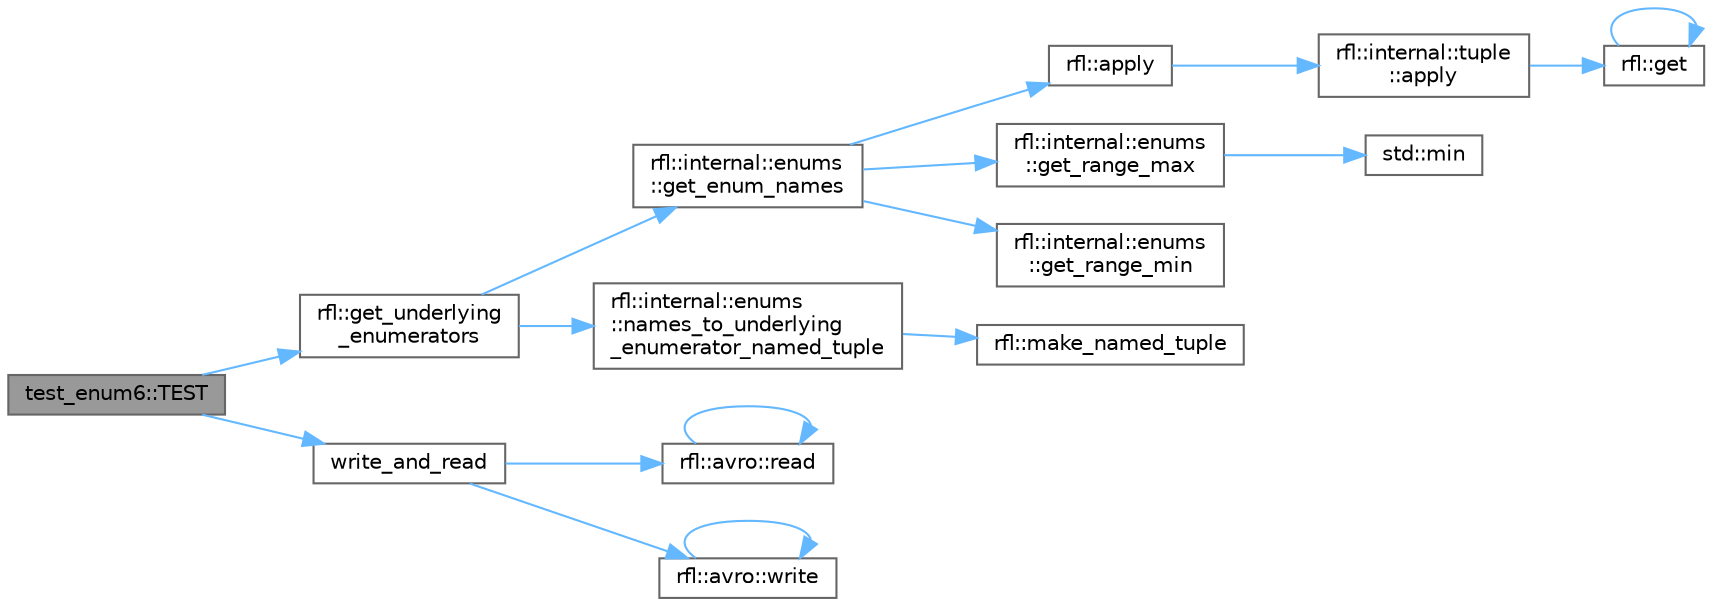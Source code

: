 digraph "test_enum6::TEST"
{
 // LATEX_PDF_SIZE
  bgcolor="transparent";
  edge [fontname=Helvetica,fontsize=10,labelfontname=Helvetica,labelfontsize=10];
  node [fontname=Helvetica,fontsize=10,shape=box,height=0.2,width=0.4];
  rankdir="LR";
  Node1 [id="Node000001",label="test_enum6::TEST",height=0.2,width=0.4,color="gray40", fillcolor="grey60", style="filled", fontcolor="black",tooltip=" "];
  Node1 -> Node2 [id="edge17_Node000001_Node000002",color="steelblue1",style="solid",tooltip=" "];
  Node2 [id="Node000002",label="rfl::get_underlying\l_enumerators",height=0.2,width=0.4,color="grey40", fillcolor="white", style="filled",URL="$namespacerfl.html#a0b4b323c9efdc86aad656af503c416eb",tooltip=" "];
  Node2 -> Node3 [id="edge18_Node000002_Node000003",color="steelblue1",style="solid",tooltip=" "];
  Node3 [id="Node000003",label="rfl::internal::enums\l::get_enum_names",height=0.2,width=0.4,color="grey40", fillcolor="white", style="filled",URL="$namespacerfl_1_1internal_1_1enums.html#add68a94d12d08d42d5f853e4e51b140f",tooltip=" "];
  Node3 -> Node4 [id="edge19_Node000003_Node000004",color="steelblue1",style="solid",tooltip=" "];
  Node4 [id="Node000004",label="rfl::apply",height=0.2,width=0.4,color="grey40", fillcolor="white", style="filled",URL="$namespacerfl.html#aaa94742afd7fde0d6d6cc59ae6d92989",tooltip=" "];
  Node4 -> Node5 [id="edge20_Node000004_Node000005",color="steelblue1",style="solid",tooltip=" "];
  Node5 [id="Node000005",label="rfl::internal::tuple\l::apply",height=0.2,width=0.4,color="grey40", fillcolor="white", style="filled",URL="$namespacerfl_1_1internal_1_1tuple.html#a5fe21ddba2943f200bc6c6e4d8d34e54",tooltip=" "];
  Node5 -> Node6 [id="edge21_Node000005_Node000006",color="steelblue1",style="solid",tooltip=" "];
  Node6 [id="Node000006",label="rfl::get",height=0.2,width=0.4,color="grey40", fillcolor="white", style="filled",URL="$namespacerfl.html#ac379420409251e5a3c0bea4a701daf0a",tooltip="Gets a field by index."];
  Node6 -> Node6 [id="edge22_Node000006_Node000006",color="steelblue1",style="solid",tooltip=" "];
  Node3 -> Node7 [id="edge23_Node000003_Node000007",color="steelblue1",style="solid",tooltip=" "];
  Node7 [id="Node000007",label="rfl::internal::enums\l::get_range_max",height=0.2,width=0.4,color="grey40", fillcolor="white", style="filled",URL="$namespacerfl_1_1internal_1_1enums.html#a24bdbbf1c96123089daf66174229f090",tooltip=" "];
  Node7 -> Node8 [id="edge24_Node000007_Node000008",color="steelblue1",style="solid",tooltip=" "];
  Node8 [id="Node000008",label="std::min",height=0.2,width=0.4,color="grey40", fillcolor="white", style="filled",URL="$namespacestd.html#ac7b9885417769949d76890454b6d072e",tooltip=" "];
  Node3 -> Node9 [id="edge25_Node000003_Node000009",color="steelblue1",style="solid",tooltip=" "];
  Node9 [id="Node000009",label="rfl::internal::enums\l::get_range_min",height=0.2,width=0.4,color="grey40", fillcolor="white", style="filled",URL="$namespacerfl_1_1internal_1_1enums.html#a3aa40712f026d9b12ae19b370e8eeb08",tooltip=" "];
  Node2 -> Node10 [id="edge26_Node000002_Node000010",color="steelblue1",style="solid",tooltip=" "];
  Node10 [id="Node000010",label="rfl::internal::enums\l::names_to_underlying\l_enumerator_named_tuple",height=0.2,width=0.4,color="grey40", fillcolor="white", style="filled",URL="$namespacerfl_1_1internal_1_1enums.html#a94b72ab56eb6224f837bf0dcddb3d26f",tooltip=" "];
  Node10 -> Node11 [id="edge27_Node000010_Node000011",color="steelblue1",style="solid",tooltip=" "];
  Node11 [id="Node000011",label="rfl::make_named_tuple",height=0.2,width=0.4,color="grey40", fillcolor="white", style="filled",URL="$namespacerfl.html#a19523aa875e6c36af474a97f28ed4002",tooltip="Explicit overload for creating empty named tuples."];
  Node1 -> Node12 [id="edge28_Node000001_Node000012",color="steelblue1",style="solid",tooltip=" "];
  Node12 [id="Node000012",label="write_and_read",height=0.2,width=0.4,color="grey40", fillcolor="white", style="filled",URL="$avro_2write__and__read_8hpp.html#afbf9dc00f8e3fd7cabcd088b57e4e638",tooltip=" "];
  Node12 -> Node13 [id="edge29_Node000012_Node000013",color="steelblue1",style="solid",tooltip=" "];
  Node13 [id="Node000013",label="rfl::avro::read",height=0.2,width=0.4,color="grey40", fillcolor="white", style="filled",URL="$namespacerfl_1_1avro.html#aea11cfdc519efbaee04bd766ce499db1",tooltip="Parses an object from a AVRO var."];
  Node13 -> Node13 [id="edge30_Node000013_Node000013",color="steelblue1",style="solid",tooltip=" "];
  Node12 -> Node14 [id="edge31_Node000012_Node000014",color="steelblue1",style="solid",tooltip=" "];
  Node14 [id="Node000014",label="rfl::avro::write",height=0.2,width=0.4,color="grey40", fillcolor="white", style="filled",URL="$namespacerfl_1_1avro.html#a35363ef7356277226dac5c8cb4fb6b4a",tooltip="Returns AVRO bytes."];
  Node14 -> Node14 [id="edge32_Node000014_Node000014",color="steelblue1",style="solid",tooltip=" "];
}
